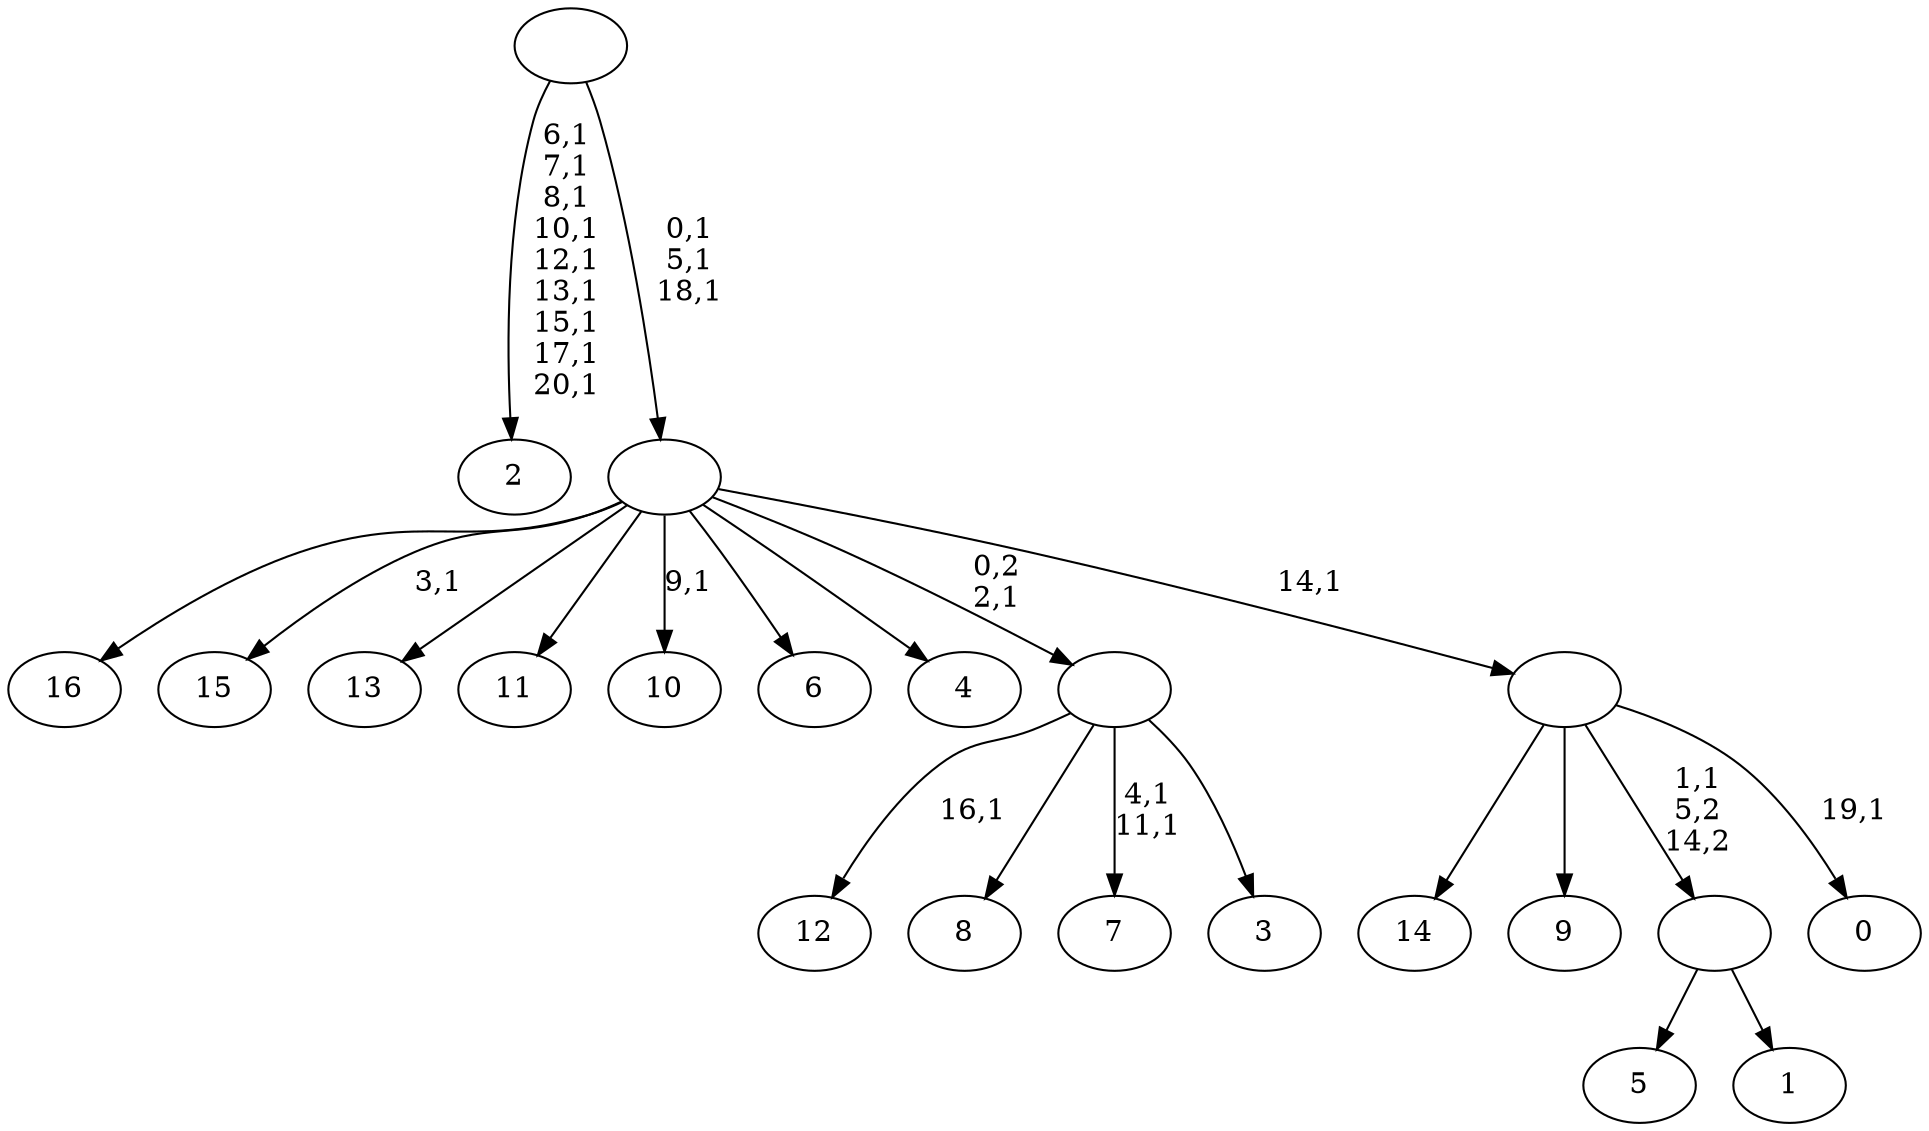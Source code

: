 digraph T {
	38 [label="16"]
	37 [label="15"]
	35 [label="14"]
	34 [label="13"]
	33 [label="12"]
	31 [label="11"]
	30 [label="10"]
	28 [label="9"]
	27 [label="8"]
	26 [label="7"]
	23 [label="6"]
	22 [label="5"]
	21 [label="4"]
	20 [label="3"]
	19 [label=""]
	18 [label="2"]
	8 [label="1"]
	7 [label=""]
	6 [label="0"]
	4 [label=""]
	3 [label=""]
	0 [label=""]
	19 -> 26 [label="4,1\n11,1"]
	19 -> 33 [label="16,1"]
	19 -> 27 [label=""]
	19 -> 20 [label=""]
	7 -> 22 [label=""]
	7 -> 8 [label=""]
	4 -> 6 [label="19,1"]
	4 -> 35 [label=""]
	4 -> 28 [label=""]
	4 -> 7 [label="1,1\n5,2\n14,2"]
	3 -> 30 [label="9,1"]
	3 -> 37 [label="3,1"]
	3 -> 38 [label=""]
	3 -> 34 [label=""]
	3 -> 31 [label=""]
	3 -> 23 [label=""]
	3 -> 21 [label=""]
	3 -> 19 [label="0,2\n2,1"]
	3 -> 4 [label="14,1"]
	0 -> 3 [label="0,1\n5,1\n18,1"]
	0 -> 18 [label="6,1\n7,1\n8,1\n10,1\n12,1\n13,1\n15,1\n17,1\n20,1"]
}
